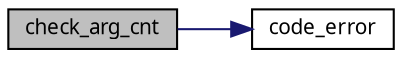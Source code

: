 digraph "check_arg_cnt"
{
 // LATEX_PDF_SIZE
  edge [fontname="LiberationSans-Regular.ttf",fontsize="10",labelfontname="LiberationSans-Regular.ttf",labelfontsize="10"];
  node [fontname="LiberationSans-Regular.ttf",fontsize="10",shape=record];
  rankdir="LR";
  Node1 [label="check_arg_cnt",height=0.2,width=0.4,color="black", fillcolor="grey75", style="filled", fontcolor="black",tooltip=" "];
  Node1 -> Node2 [color="midnightblue",fontsize="10",style="solid",fontname="LiberationSans-Regular.ttf"];
  Node2 [label="code_error",height=0.2,width=0.4,color="black", fillcolor="white", style="filled",URL="$main_8c.html#ad480f9b7ef4d4e46ba6713afd0ffa0be",tooltip=" "];
}

